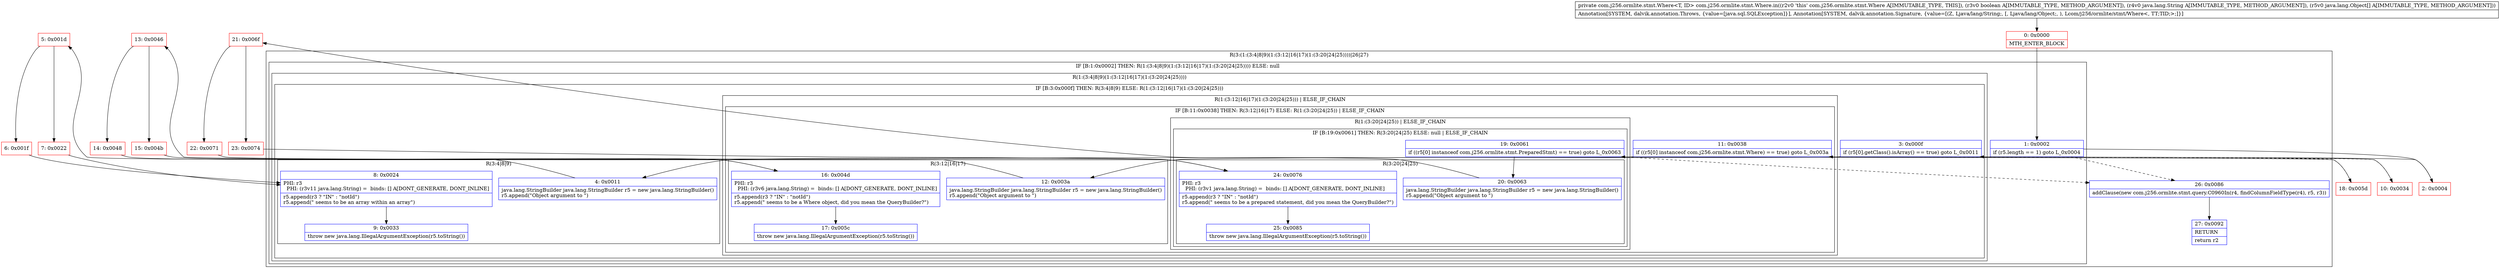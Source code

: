 digraph "CFG forcom.j256.ormlite.stmt.Where.in(ZLjava\/lang\/String;[Ljava\/lang\/Object;)Lcom\/j256\/ormlite\/stmt\/Where;" {
subgraph cluster_Region_904722965 {
label = "R(3:(1:(3:4|8|9)(1:(3:12|16|17)(1:(3:20|24|25))))|26|27)";
node [shape=record,color=blue];
subgraph cluster_IfRegion_1585543080 {
label = "IF [B:1:0x0002] THEN: R(1:(3:4|8|9)(1:(3:12|16|17)(1:(3:20|24|25)))) ELSE: null";
node [shape=record,color=blue];
Node_1 [shape=record,label="{1\:\ 0x0002|if (r5.length == 1) goto L_0x0004\l}"];
subgraph cluster_Region_1097099346 {
label = "R(1:(3:4|8|9)(1:(3:12|16|17)(1:(3:20|24|25))))";
node [shape=record,color=blue];
subgraph cluster_IfRegion_1206538619 {
label = "IF [B:3:0x000f] THEN: R(3:4|8|9) ELSE: R(1:(3:12|16|17)(1:(3:20|24|25)))";
node [shape=record,color=blue];
Node_3 [shape=record,label="{3\:\ 0x000f|if (r5[0].getClass().isArray() == true) goto L_0x0011\l}"];
subgraph cluster_Region_2113432382 {
label = "R(3:4|8|9)";
node [shape=record,color=blue];
Node_4 [shape=record,label="{4\:\ 0x0011|java.lang.StringBuilder java.lang.StringBuilder r5 = new java.lang.StringBuilder()\lr5.append(\"Object argument to \")\l}"];
Node_8 [shape=record,label="{8\:\ 0x0024|PHI: r3 \l  PHI: (r3v11 java.lang.String) =  binds: [] A[DONT_GENERATE, DONT_INLINE]\l|r5.append(r3 ? \"IN\" : \"notId\")\lr5.append(\" seems to be an array within an array\")\l}"];
Node_9 [shape=record,label="{9\:\ 0x0033|throw new java.lang.IllegalArgumentException(r5.toString())\l}"];
}
subgraph cluster_Region_352593857 {
label = "R(1:(3:12|16|17)(1:(3:20|24|25))) | ELSE_IF_CHAIN\l";
node [shape=record,color=blue];
subgraph cluster_IfRegion_1080897278 {
label = "IF [B:11:0x0038] THEN: R(3:12|16|17) ELSE: R(1:(3:20|24|25)) | ELSE_IF_CHAIN\l";
node [shape=record,color=blue];
Node_11 [shape=record,label="{11\:\ 0x0038|if ((r5[0] instanceof com.j256.ormlite.stmt.Where) == true) goto L_0x003a\l}"];
subgraph cluster_Region_752804639 {
label = "R(3:12|16|17)";
node [shape=record,color=blue];
Node_12 [shape=record,label="{12\:\ 0x003a|java.lang.StringBuilder java.lang.StringBuilder r5 = new java.lang.StringBuilder()\lr5.append(\"Object argument to \")\l}"];
Node_16 [shape=record,label="{16\:\ 0x004d|PHI: r3 \l  PHI: (r3v6 java.lang.String) =  binds: [] A[DONT_GENERATE, DONT_INLINE]\l|r5.append(r3 ? \"IN\" : \"notId\")\lr5.append(\" seems to be a Where object, did you mean the QueryBuilder?\")\l}"];
Node_17 [shape=record,label="{17\:\ 0x005c|throw new java.lang.IllegalArgumentException(r5.toString())\l}"];
}
subgraph cluster_Region_573175897 {
label = "R(1:(3:20|24|25)) | ELSE_IF_CHAIN\l";
node [shape=record,color=blue];
subgraph cluster_IfRegion_937235694 {
label = "IF [B:19:0x0061] THEN: R(3:20|24|25) ELSE: null | ELSE_IF_CHAIN\l";
node [shape=record,color=blue];
Node_19 [shape=record,label="{19\:\ 0x0061|if ((r5[0] instanceof com.j256.ormlite.stmt.PreparedStmt) == true) goto L_0x0063\l}"];
subgraph cluster_Region_1443841863 {
label = "R(3:20|24|25)";
node [shape=record,color=blue];
Node_20 [shape=record,label="{20\:\ 0x0063|java.lang.StringBuilder java.lang.StringBuilder r5 = new java.lang.StringBuilder()\lr5.append(\"Object argument to \")\l}"];
Node_24 [shape=record,label="{24\:\ 0x0076|PHI: r3 \l  PHI: (r3v1 java.lang.String) =  binds: [] A[DONT_GENERATE, DONT_INLINE]\l|r5.append(r3 ? \"IN\" : \"notId\")\lr5.append(\" seems to be a prepared statement, did you mean the QueryBuilder?\")\l}"];
Node_25 [shape=record,label="{25\:\ 0x0085|throw new java.lang.IllegalArgumentException(r5.toString())\l}"];
}
}
}
}
}
}
}
}
Node_26 [shape=record,label="{26\:\ 0x0086|addClause(new com.j256.ormlite.stmt.query.C0960In(r4, findColumnFieldType(r4), r5, r3))\l}"];
Node_27 [shape=record,label="{27\:\ 0x0092|RETURN\l|return r2\l}"];
}
Node_0 [shape=record,color=red,label="{0\:\ 0x0000|MTH_ENTER_BLOCK\l}"];
Node_2 [shape=record,color=red,label="{2\:\ 0x0004}"];
Node_5 [shape=record,color=red,label="{5\:\ 0x001d}"];
Node_6 [shape=record,color=red,label="{6\:\ 0x001f}"];
Node_7 [shape=record,color=red,label="{7\:\ 0x0022}"];
Node_10 [shape=record,color=red,label="{10\:\ 0x0034}"];
Node_13 [shape=record,color=red,label="{13\:\ 0x0046}"];
Node_14 [shape=record,color=red,label="{14\:\ 0x0048}"];
Node_15 [shape=record,color=red,label="{15\:\ 0x004b}"];
Node_18 [shape=record,color=red,label="{18\:\ 0x005d}"];
Node_21 [shape=record,color=red,label="{21\:\ 0x006f}"];
Node_22 [shape=record,color=red,label="{22\:\ 0x0071}"];
Node_23 [shape=record,color=red,label="{23\:\ 0x0074}"];
MethodNode[shape=record,label="{private com.j256.ormlite.stmt.Where\<T, ID\> com.j256.ormlite.stmt.Where.in((r2v0 'this' com.j256.ormlite.stmt.Where A[IMMUTABLE_TYPE, THIS]), (r3v0 boolean A[IMMUTABLE_TYPE, METHOD_ARGUMENT]), (r4v0 java.lang.String A[IMMUTABLE_TYPE, METHOD_ARGUMENT]), (r5v0 java.lang.Object[] A[IMMUTABLE_TYPE, METHOD_ARGUMENT]))  | Annotation[SYSTEM, dalvik.annotation.Throws, \{value=[java.sql.SQLException]\}], Annotation[SYSTEM, dalvik.annotation.Signature, \{value=[(Z, Ljava\/lang\/String;, [, Ljava\/lang\/Object;, ), Lcom\/j256\/ormlite\/stmt\/Where\<, TT;TID;\>;]\}]\l}"];
MethodNode -> Node_0;
Node_1 -> Node_2;
Node_1 -> Node_26[style=dashed];
Node_3 -> Node_4;
Node_3 -> Node_10[style=dashed];
Node_4 -> Node_5;
Node_8 -> Node_9;
Node_11 -> Node_12;
Node_11 -> Node_18[style=dashed];
Node_12 -> Node_13;
Node_16 -> Node_17;
Node_19 -> Node_20;
Node_19 -> Node_26[style=dashed];
Node_20 -> Node_21;
Node_24 -> Node_25;
Node_26 -> Node_27;
Node_0 -> Node_1;
Node_2 -> Node_3;
Node_5 -> Node_6;
Node_5 -> Node_7;
Node_6 -> Node_8;
Node_7 -> Node_8;
Node_10 -> Node_11;
Node_13 -> Node_14;
Node_13 -> Node_15;
Node_14 -> Node_16;
Node_15 -> Node_16;
Node_18 -> Node_19;
Node_21 -> Node_22;
Node_21 -> Node_23;
Node_22 -> Node_24;
Node_23 -> Node_24;
}

